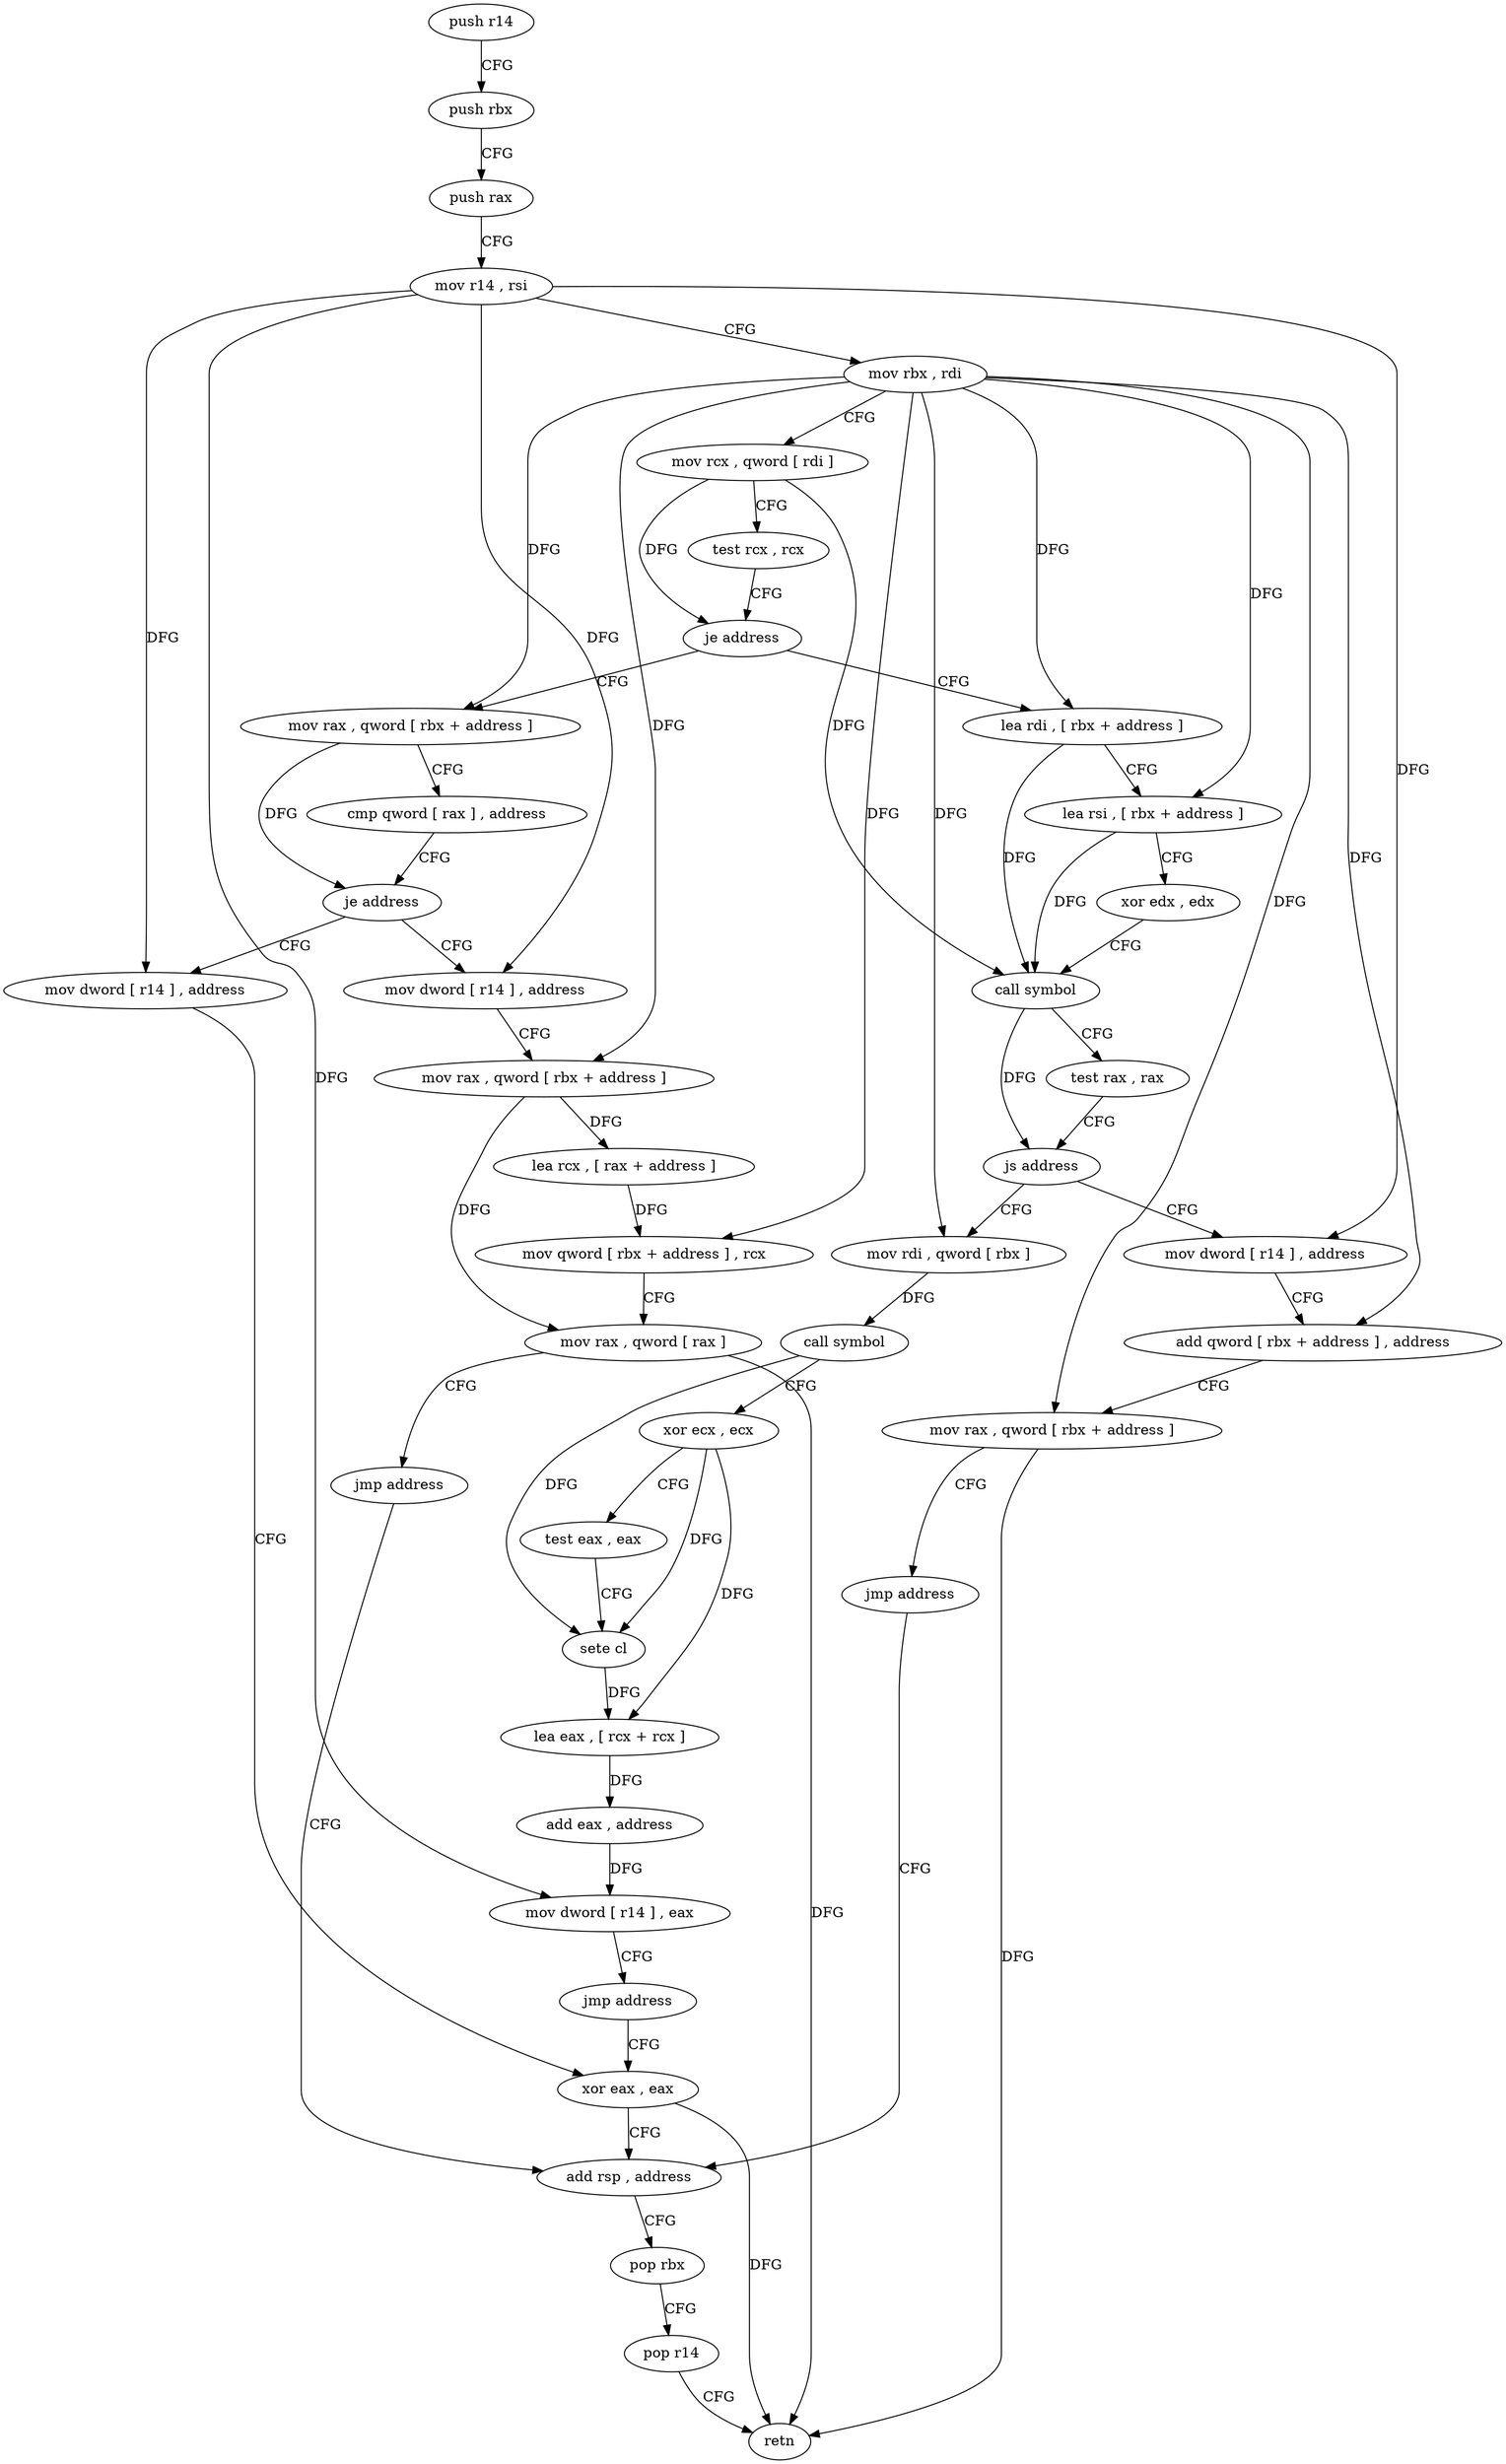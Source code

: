 digraph "func" {
"4207984" [label = "push r14" ]
"4207986" [label = "push rbx" ]
"4207987" [label = "push rax" ]
"4207988" [label = "mov r14 , rsi" ]
"4207991" [label = "mov rbx , rdi" ]
"4207994" [label = "mov rcx , qword [ rdi ]" ]
"4207997" [label = "test rcx , rcx" ]
"4208000" [label = "je address" ]
"4208040" [label = "mov rax , qword [ rbx + address ]" ]
"4208002" [label = "lea rdi , [ rbx + address ]" ]
"4208044" [label = "cmp qword [ rax ] , address" ]
"4208048" [label = "je address" ]
"4208100" [label = "mov dword [ r14 ] , address" ]
"4208050" [label = "mov dword [ r14 ] , address" ]
"4208006" [label = "lea rsi , [ rbx + address ]" ]
"4208010" [label = "xor edx , edx" ]
"4208012" [label = "call symbol" ]
"4208017" [label = "test rax , rax" ]
"4208020" [label = "js address" ]
"4208074" [label = "mov rdi , qword [ rbx ]" ]
"4208022" [label = "mov dword [ r14 ] , address" ]
"4208107" [label = "xor eax , eax" ]
"4208057" [label = "mov rax , qword [ rbx + address ]" ]
"4208061" [label = "lea rcx , [ rax + address ]" ]
"4208065" [label = "mov qword [ rbx + address ] , rcx" ]
"4208069" [label = "mov rax , qword [ rax ]" ]
"4208072" [label = "jmp address" ]
"4208109" [label = "add rsp , address" ]
"4208077" [label = "call symbol" ]
"4208082" [label = "xor ecx , ecx" ]
"4208084" [label = "test eax , eax" ]
"4208086" [label = "sete cl" ]
"4208089" [label = "lea eax , [ rcx + rcx ]" ]
"4208092" [label = "add eax , address" ]
"4208095" [label = "mov dword [ r14 ] , eax" ]
"4208098" [label = "jmp address" ]
"4208029" [label = "add qword [ rbx + address ] , address" ]
"4208034" [label = "mov rax , qword [ rbx + address ]" ]
"4208038" [label = "jmp address" ]
"4208113" [label = "pop rbx" ]
"4208114" [label = "pop r14" ]
"4208116" [label = "retn" ]
"4207984" -> "4207986" [ label = "CFG" ]
"4207986" -> "4207987" [ label = "CFG" ]
"4207987" -> "4207988" [ label = "CFG" ]
"4207988" -> "4207991" [ label = "CFG" ]
"4207988" -> "4208100" [ label = "DFG" ]
"4207988" -> "4208050" [ label = "DFG" ]
"4207988" -> "4208095" [ label = "DFG" ]
"4207988" -> "4208022" [ label = "DFG" ]
"4207991" -> "4207994" [ label = "CFG" ]
"4207991" -> "4208040" [ label = "DFG" ]
"4207991" -> "4208002" [ label = "DFG" ]
"4207991" -> "4208006" [ label = "DFG" ]
"4207991" -> "4208057" [ label = "DFG" ]
"4207991" -> "4208065" [ label = "DFG" ]
"4207991" -> "4208074" [ label = "DFG" ]
"4207991" -> "4208029" [ label = "DFG" ]
"4207991" -> "4208034" [ label = "DFG" ]
"4207994" -> "4207997" [ label = "CFG" ]
"4207994" -> "4208000" [ label = "DFG" ]
"4207994" -> "4208012" [ label = "DFG" ]
"4207997" -> "4208000" [ label = "CFG" ]
"4208000" -> "4208040" [ label = "CFG" ]
"4208000" -> "4208002" [ label = "CFG" ]
"4208040" -> "4208044" [ label = "CFG" ]
"4208040" -> "4208048" [ label = "DFG" ]
"4208002" -> "4208006" [ label = "CFG" ]
"4208002" -> "4208012" [ label = "DFG" ]
"4208044" -> "4208048" [ label = "CFG" ]
"4208048" -> "4208100" [ label = "CFG" ]
"4208048" -> "4208050" [ label = "CFG" ]
"4208100" -> "4208107" [ label = "CFG" ]
"4208050" -> "4208057" [ label = "CFG" ]
"4208006" -> "4208010" [ label = "CFG" ]
"4208006" -> "4208012" [ label = "DFG" ]
"4208010" -> "4208012" [ label = "CFG" ]
"4208012" -> "4208017" [ label = "CFG" ]
"4208012" -> "4208020" [ label = "DFG" ]
"4208017" -> "4208020" [ label = "CFG" ]
"4208020" -> "4208074" [ label = "CFG" ]
"4208020" -> "4208022" [ label = "CFG" ]
"4208074" -> "4208077" [ label = "DFG" ]
"4208022" -> "4208029" [ label = "CFG" ]
"4208107" -> "4208109" [ label = "CFG" ]
"4208107" -> "4208116" [ label = "DFG" ]
"4208057" -> "4208061" [ label = "DFG" ]
"4208057" -> "4208069" [ label = "DFG" ]
"4208061" -> "4208065" [ label = "DFG" ]
"4208065" -> "4208069" [ label = "CFG" ]
"4208069" -> "4208072" [ label = "CFG" ]
"4208069" -> "4208116" [ label = "DFG" ]
"4208072" -> "4208109" [ label = "CFG" ]
"4208109" -> "4208113" [ label = "CFG" ]
"4208077" -> "4208082" [ label = "CFG" ]
"4208077" -> "4208086" [ label = "DFG" ]
"4208082" -> "4208084" [ label = "CFG" ]
"4208082" -> "4208086" [ label = "DFG" ]
"4208082" -> "4208089" [ label = "DFG" ]
"4208084" -> "4208086" [ label = "CFG" ]
"4208086" -> "4208089" [ label = "DFG" ]
"4208089" -> "4208092" [ label = "DFG" ]
"4208092" -> "4208095" [ label = "DFG" ]
"4208095" -> "4208098" [ label = "CFG" ]
"4208098" -> "4208107" [ label = "CFG" ]
"4208029" -> "4208034" [ label = "CFG" ]
"4208034" -> "4208038" [ label = "CFG" ]
"4208034" -> "4208116" [ label = "DFG" ]
"4208038" -> "4208109" [ label = "CFG" ]
"4208113" -> "4208114" [ label = "CFG" ]
"4208114" -> "4208116" [ label = "CFG" ]
}
